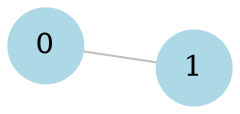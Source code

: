 graph G {
graph [layout = neato]
node [shape = circle,
style = filled,
style = filled,
color = lightblue]
edge [color = silver]
0;
1;
0--1 ;
}
